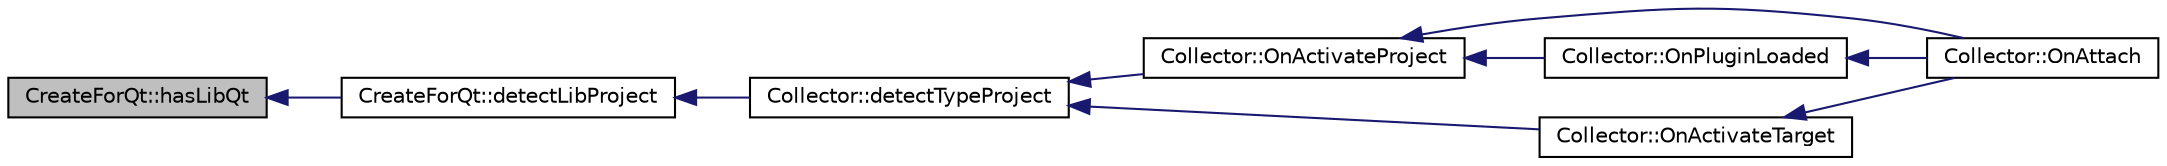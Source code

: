 digraph "CreateForQt::hasLibQt"
{
  edge [fontname="Helvetica",fontsize="10",labelfontname="Helvetica",labelfontsize="10"];
  node [fontname="Helvetica",fontsize="10",shape=record];
  rankdir="LR";
  Node31 [label="CreateForQt::hasLibQt",height=0.2,width=0.4,color="black", fillcolor="grey75", style="filled", fontcolor="black"];
  Node31 -> Node32 [dir="back",color="midnightblue",fontsize="10",style="solid",fontname="Helvetica"];
  Node32 [label="CreateForQt::detectLibProject",height=0.2,width=0.4,color="black", fillcolor="white", style="filled",URL="$class_create_for_qt.html#ae109f6c3caf1a9a25f9b4a5a49b0c4fc",tooltip="Detects if the current target uses &#39;Qt&#39; libraries,. "];
  Node32 -> Node33 [dir="back",color="midnightblue",fontsize="10",style="solid",fontname="Helvetica"];
  Node33 [label="Collector::detectTypeProject",height=0.2,width=0.4,color="black", fillcolor="white", style="filled",URL="$class_collector.html#a08f5926a5fb84fc870784f6cec385a40",tooltip="Detects project type : &#39;Wx&#39; or &#39;Qt&#39;. "];
  Node33 -> Node34 [dir="back",color="midnightblue",fontsize="10",style="solid",fontname="Helvetica"];
  Node34 [label="Collector::OnActivateProject",height=0.2,width=0.4,color="black", fillcolor="white", style="filled",URL="$class_collector.html#abfc8e261c95da61d0a710879b2f98d87",tooltip="This method called by project activate allows detect project using the &#39;Wx&#39; or &#39;Qt&#39; libraries..."];
  Node34 -> Node35 [dir="back",color="midnightblue",fontsize="10",style="solid",fontname="Helvetica"];
  Node35 [label="Collector::OnAttach",height=0.2,width=0.4,color="black", fillcolor="white", style="filled",URL="$class_collector.html#a083060f2bf00f965496c44de767cd7a1",tooltip="Execute the plugin. "];
  Node34 -> Node36 [dir="back",color="midnightblue",fontsize="10",style="solid",fontname="Helvetica"];
  Node36 [label="Collector::OnPluginLoaded",height=0.2,width=0.4,color="black", fillcolor="white", style="filled",URL="$class_collector.html#a015f772ce4cd2db84eef9ed7fbc391d4",tooltip="This method called by plugin is manually loaded. "];
  Node36 -> Node35 [dir="back",color="midnightblue",fontsize="10",style="solid",fontname="Helvetica"];
  Node33 -> Node37 [dir="back",color="midnightblue",fontsize="10",style="solid",fontname="Helvetica"];
  Node37 [label="Collector::OnActivateTarget",height=0.2,width=0.4,color="black", fillcolor="white", style="filled",URL="$class_collector.html#ab8069e3f15134c29f53848b563f53eda",tooltip="This method called by target activate allows detect target using the &#39;Wx&#39; or &#39;Qt&#39; libraries..."];
  Node37 -> Node35 [dir="back",color="midnightblue",fontsize="10",style="solid",fontname="Helvetica"];
}
